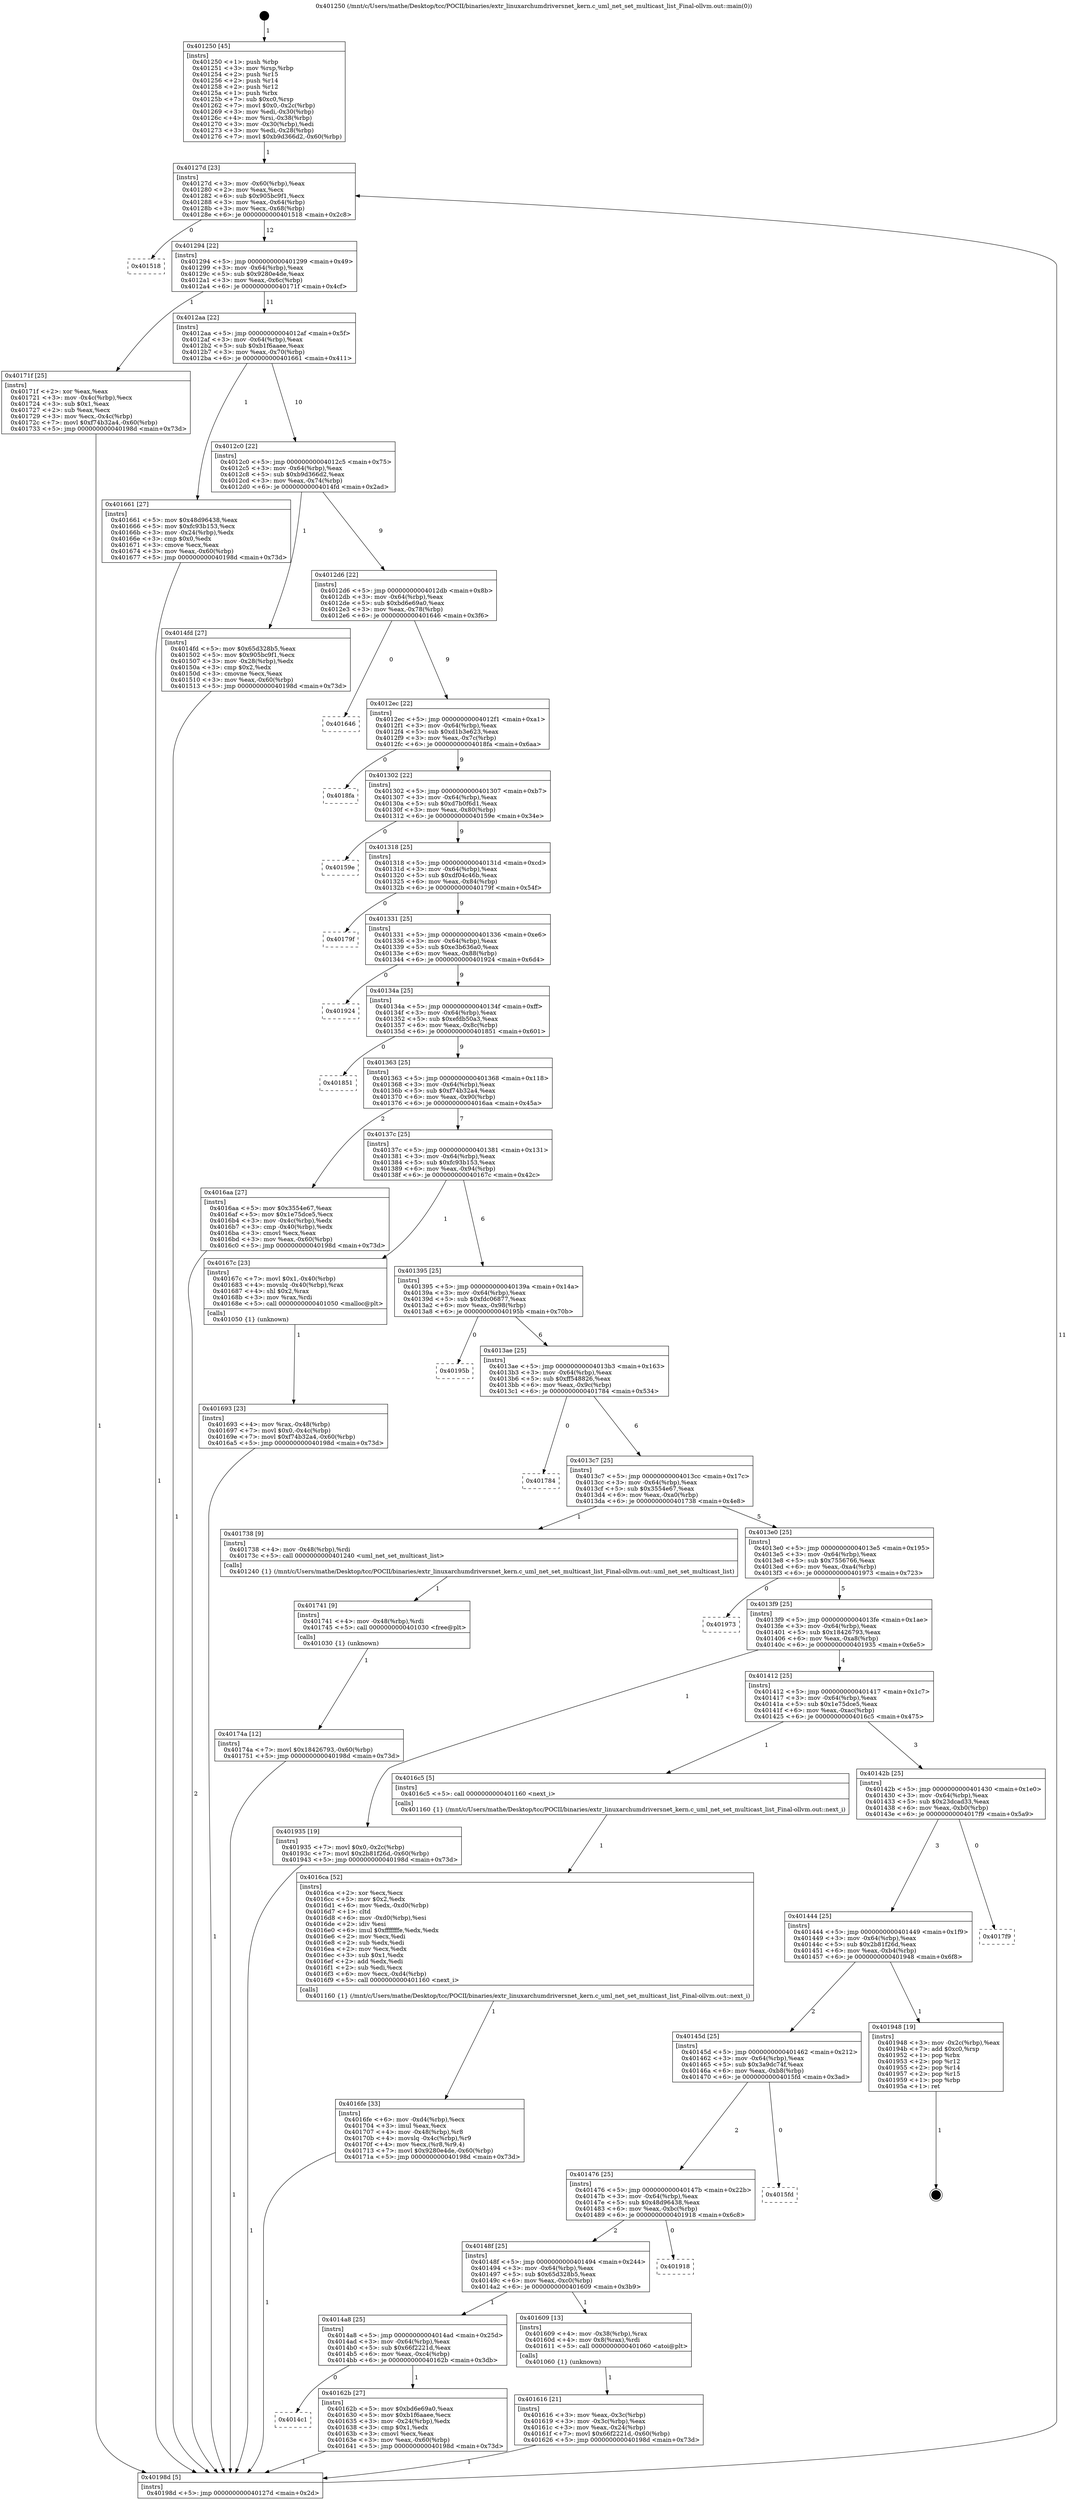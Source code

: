 digraph "0x401250" {
  label = "0x401250 (/mnt/c/Users/mathe/Desktop/tcc/POCII/binaries/extr_linuxarchumdriversnet_kern.c_uml_net_set_multicast_list_Final-ollvm.out::main(0))"
  labelloc = "t"
  node[shape=record]

  Entry [label="",width=0.3,height=0.3,shape=circle,fillcolor=black,style=filled]
  "0x40127d" [label="{
     0x40127d [23]\l
     | [instrs]\l
     &nbsp;&nbsp;0x40127d \<+3\>: mov -0x60(%rbp),%eax\l
     &nbsp;&nbsp;0x401280 \<+2\>: mov %eax,%ecx\l
     &nbsp;&nbsp;0x401282 \<+6\>: sub $0x905bc9f1,%ecx\l
     &nbsp;&nbsp;0x401288 \<+3\>: mov %eax,-0x64(%rbp)\l
     &nbsp;&nbsp;0x40128b \<+3\>: mov %ecx,-0x68(%rbp)\l
     &nbsp;&nbsp;0x40128e \<+6\>: je 0000000000401518 \<main+0x2c8\>\l
  }"]
  "0x401518" [label="{
     0x401518\l
  }", style=dashed]
  "0x401294" [label="{
     0x401294 [22]\l
     | [instrs]\l
     &nbsp;&nbsp;0x401294 \<+5\>: jmp 0000000000401299 \<main+0x49\>\l
     &nbsp;&nbsp;0x401299 \<+3\>: mov -0x64(%rbp),%eax\l
     &nbsp;&nbsp;0x40129c \<+5\>: sub $0x9280e4de,%eax\l
     &nbsp;&nbsp;0x4012a1 \<+3\>: mov %eax,-0x6c(%rbp)\l
     &nbsp;&nbsp;0x4012a4 \<+6\>: je 000000000040171f \<main+0x4cf\>\l
  }"]
  Exit [label="",width=0.3,height=0.3,shape=circle,fillcolor=black,style=filled,peripheries=2]
  "0x40171f" [label="{
     0x40171f [25]\l
     | [instrs]\l
     &nbsp;&nbsp;0x40171f \<+2\>: xor %eax,%eax\l
     &nbsp;&nbsp;0x401721 \<+3\>: mov -0x4c(%rbp),%ecx\l
     &nbsp;&nbsp;0x401724 \<+3\>: sub $0x1,%eax\l
     &nbsp;&nbsp;0x401727 \<+2\>: sub %eax,%ecx\l
     &nbsp;&nbsp;0x401729 \<+3\>: mov %ecx,-0x4c(%rbp)\l
     &nbsp;&nbsp;0x40172c \<+7\>: movl $0xf74b32a4,-0x60(%rbp)\l
     &nbsp;&nbsp;0x401733 \<+5\>: jmp 000000000040198d \<main+0x73d\>\l
  }"]
  "0x4012aa" [label="{
     0x4012aa [22]\l
     | [instrs]\l
     &nbsp;&nbsp;0x4012aa \<+5\>: jmp 00000000004012af \<main+0x5f\>\l
     &nbsp;&nbsp;0x4012af \<+3\>: mov -0x64(%rbp),%eax\l
     &nbsp;&nbsp;0x4012b2 \<+5\>: sub $0xb1f6aaee,%eax\l
     &nbsp;&nbsp;0x4012b7 \<+3\>: mov %eax,-0x70(%rbp)\l
     &nbsp;&nbsp;0x4012ba \<+6\>: je 0000000000401661 \<main+0x411\>\l
  }"]
  "0x40174a" [label="{
     0x40174a [12]\l
     | [instrs]\l
     &nbsp;&nbsp;0x40174a \<+7\>: movl $0x18426793,-0x60(%rbp)\l
     &nbsp;&nbsp;0x401751 \<+5\>: jmp 000000000040198d \<main+0x73d\>\l
  }"]
  "0x401661" [label="{
     0x401661 [27]\l
     | [instrs]\l
     &nbsp;&nbsp;0x401661 \<+5\>: mov $0x48d96438,%eax\l
     &nbsp;&nbsp;0x401666 \<+5\>: mov $0xfc93b153,%ecx\l
     &nbsp;&nbsp;0x40166b \<+3\>: mov -0x24(%rbp),%edx\l
     &nbsp;&nbsp;0x40166e \<+3\>: cmp $0x0,%edx\l
     &nbsp;&nbsp;0x401671 \<+3\>: cmove %ecx,%eax\l
     &nbsp;&nbsp;0x401674 \<+3\>: mov %eax,-0x60(%rbp)\l
     &nbsp;&nbsp;0x401677 \<+5\>: jmp 000000000040198d \<main+0x73d\>\l
  }"]
  "0x4012c0" [label="{
     0x4012c0 [22]\l
     | [instrs]\l
     &nbsp;&nbsp;0x4012c0 \<+5\>: jmp 00000000004012c5 \<main+0x75\>\l
     &nbsp;&nbsp;0x4012c5 \<+3\>: mov -0x64(%rbp),%eax\l
     &nbsp;&nbsp;0x4012c8 \<+5\>: sub $0xb9d366d2,%eax\l
     &nbsp;&nbsp;0x4012cd \<+3\>: mov %eax,-0x74(%rbp)\l
     &nbsp;&nbsp;0x4012d0 \<+6\>: je 00000000004014fd \<main+0x2ad\>\l
  }"]
  "0x401741" [label="{
     0x401741 [9]\l
     | [instrs]\l
     &nbsp;&nbsp;0x401741 \<+4\>: mov -0x48(%rbp),%rdi\l
     &nbsp;&nbsp;0x401745 \<+5\>: call 0000000000401030 \<free@plt\>\l
     | [calls]\l
     &nbsp;&nbsp;0x401030 \{1\} (unknown)\l
  }"]
  "0x4014fd" [label="{
     0x4014fd [27]\l
     | [instrs]\l
     &nbsp;&nbsp;0x4014fd \<+5\>: mov $0x65d328b5,%eax\l
     &nbsp;&nbsp;0x401502 \<+5\>: mov $0x905bc9f1,%ecx\l
     &nbsp;&nbsp;0x401507 \<+3\>: mov -0x28(%rbp),%edx\l
     &nbsp;&nbsp;0x40150a \<+3\>: cmp $0x2,%edx\l
     &nbsp;&nbsp;0x40150d \<+3\>: cmovne %ecx,%eax\l
     &nbsp;&nbsp;0x401510 \<+3\>: mov %eax,-0x60(%rbp)\l
     &nbsp;&nbsp;0x401513 \<+5\>: jmp 000000000040198d \<main+0x73d\>\l
  }"]
  "0x4012d6" [label="{
     0x4012d6 [22]\l
     | [instrs]\l
     &nbsp;&nbsp;0x4012d6 \<+5\>: jmp 00000000004012db \<main+0x8b\>\l
     &nbsp;&nbsp;0x4012db \<+3\>: mov -0x64(%rbp),%eax\l
     &nbsp;&nbsp;0x4012de \<+5\>: sub $0xbd6e69a0,%eax\l
     &nbsp;&nbsp;0x4012e3 \<+3\>: mov %eax,-0x78(%rbp)\l
     &nbsp;&nbsp;0x4012e6 \<+6\>: je 0000000000401646 \<main+0x3f6\>\l
  }"]
  "0x40198d" [label="{
     0x40198d [5]\l
     | [instrs]\l
     &nbsp;&nbsp;0x40198d \<+5\>: jmp 000000000040127d \<main+0x2d\>\l
  }"]
  "0x401250" [label="{
     0x401250 [45]\l
     | [instrs]\l
     &nbsp;&nbsp;0x401250 \<+1\>: push %rbp\l
     &nbsp;&nbsp;0x401251 \<+3\>: mov %rsp,%rbp\l
     &nbsp;&nbsp;0x401254 \<+2\>: push %r15\l
     &nbsp;&nbsp;0x401256 \<+2\>: push %r14\l
     &nbsp;&nbsp;0x401258 \<+2\>: push %r12\l
     &nbsp;&nbsp;0x40125a \<+1\>: push %rbx\l
     &nbsp;&nbsp;0x40125b \<+7\>: sub $0xc0,%rsp\l
     &nbsp;&nbsp;0x401262 \<+7\>: movl $0x0,-0x2c(%rbp)\l
     &nbsp;&nbsp;0x401269 \<+3\>: mov %edi,-0x30(%rbp)\l
     &nbsp;&nbsp;0x40126c \<+4\>: mov %rsi,-0x38(%rbp)\l
     &nbsp;&nbsp;0x401270 \<+3\>: mov -0x30(%rbp),%edi\l
     &nbsp;&nbsp;0x401273 \<+3\>: mov %edi,-0x28(%rbp)\l
     &nbsp;&nbsp;0x401276 \<+7\>: movl $0xb9d366d2,-0x60(%rbp)\l
  }"]
  "0x4016fe" [label="{
     0x4016fe [33]\l
     | [instrs]\l
     &nbsp;&nbsp;0x4016fe \<+6\>: mov -0xd4(%rbp),%ecx\l
     &nbsp;&nbsp;0x401704 \<+3\>: imul %eax,%ecx\l
     &nbsp;&nbsp;0x401707 \<+4\>: mov -0x48(%rbp),%r8\l
     &nbsp;&nbsp;0x40170b \<+4\>: movslq -0x4c(%rbp),%r9\l
     &nbsp;&nbsp;0x40170f \<+4\>: mov %ecx,(%r8,%r9,4)\l
     &nbsp;&nbsp;0x401713 \<+7\>: movl $0x9280e4de,-0x60(%rbp)\l
     &nbsp;&nbsp;0x40171a \<+5\>: jmp 000000000040198d \<main+0x73d\>\l
  }"]
  "0x401646" [label="{
     0x401646\l
  }", style=dashed]
  "0x4012ec" [label="{
     0x4012ec [22]\l
     | [instrs]\l
     &nbsp;&nbsp;0x4012ec \<+5\>: jmp 00000000004012f1 \<main+0xa1\>\l
     &nbsp;&nbsp;0x4012f1 \<+3\>: mov -0x64(%rbp),%eax\l
     &nbsp;&nbsp;0x4012f4 \<+5\>: sub $0xd1b3e623,%eax\l
     &nbsp;&nbsp;0x4012f9 \<+3\>: mov %eax,-0x7c(%rbp)\l
     &nbsp;&nbsp;0x4012fc \<+6\>: je 00000000004018fa \<main+0x6aa\>\l
  }"]
  "0x4016ca" [label="{
     0x4016ca [52]\l
     | [instrs]\l
     &nbsp;&nbsp;0x4016ca \<+2\>: xor %ecx,%ecx\l
     &nbsp;&nbsp;0x4016cc \<+5\>: mov $0x2,%edx\l
     &nbsp;&nbsp;0x4016d1 \<+6\>: mov %edx,-0xd0(%rbp)\l
     &nbsp;&nbsp;0x4016d7 \<+1\>: cltd\l
     &nbsp;&nbsp;0x4016d8 \<+6\>: mov -0xd0(%rbp),%esi\l
     &nbsp;&nbsp;0x4016de \<+2\>: idiv %esi\l
     &nbsp;&nbsp;0x4016e0 \<+6\>: imul $0xfffffffe,%edx,%edx\l
     &nbsp;&nbsp;0x4016e6 \<+2\>: mov %ecx,%edi\l
     &nbsp;&nbsp;0x4016e8 \<+2\>: sub %edx,%edi\l
     &nbsp;&nbsp;0x4016ea \<+2\>: mov %ecx,%edx\l
     &nbsp;&nbsp;0x4016ec \<+3\>: sub $0x1,%edx\l
     &nbsp;&nbsp;0x4016ef \<+2\>: add %edx,%edi\l
     &nbsp;&nbsp;0x4016f1 \<+2\>: sub %edi,%ecx\l
     &nbsp;&nbsp;0x4016f3 \<+6\>: mov %ecx,-0xd4(%rbp)\l
     &nbsp;&nbsp;0x4016f9 \<+5\>: call 0000000000401160 \<next_i\>\l
     | [calls]\l
     &nbsp;&nbsp;0x401160 \{1\} (/mnt/c/Users/mathe/Desktop/tcc/POCII/binaries/extr_linuxarchumdriversnet_kern.c_uml_net_set_multicast_list_Final-ollvm.out::next_i)\l
  }"]
  "0x4018fa" [label="{
     0x4018fa\l
  }", style=dashed]
  "0x401302" [label="{
     0x401302 [22]\l
     | [instrs]\l
     &nbsp;&nbsp;0x401302 \<+5\>: jmp 0000000000401307 \<main+0xb7\>\l
     &nbsp;&nbsp;0x401307 \<+3\>: mov -0x64(%rbp),%eax\l
     &nbsp;&nbsp;0x40130a \<+5\>: sub $0xd7b0f6d1,%eax\l
     &nbsp;&nbsp;0x40130f \<+3\>: mov %eax,-0x80(%rbp)\l
     &nbsp;&nbsp;0x401312 \<+6\>: je 000000000040159e \<main+0x34e\>\l
  }"]
  "0x401693" [label="{
     0x401693 [23]\l
     | [instrs]\l
     &nbsp;&nbsp;0x401693 \<+4\>: mov %rax,-0x48(%rbp)\l
     &nbsp;&nbsp;0x401697 \<+7\>: movl $0x0,-0x4c(%rbp)\l
     &nbsp;&nbsp;0x40169e \<+7\>: movl $0xf74b32a4,-0x60(%rbp)\l
     &nbsp;&nbsp;0x4016a5 \<+5\>: jmp 000000000040198d \<main+0x73d\>\l
  }"]
  "0x40159e" [label="{
     0x40159e\l
  }", style=dashed]
  "0x401318" [label="{
     0x401318 [25]\l
     | [instrs]\l
     &nbsp;&nbsp;0x401318 \<+5\>: jmp 000000000040131d \<main+0xcd\>\l
     &nbsp;&nbsp;0x40131d \<+3\>: mov -0x64(%rbp),%eax\l
     &nbsp;&nbsp;0x401320 \<+5\>: sub $0xdf04c46b,%eax\l
     &nbsp;&nbsp;0x401325 \<+6\>: mov %eax,-0x84(%rbp)\l
     &nbsp;&nbsp;0x40132b \<+6\>: je 000000000040179f \<main+0x54f\>\l
  }"]
  "0x4014c1" [label="{
     0x4014c1\l
  }", style=dashed]
  "0x40179f" [label="{
     0x40179f\l
  }", style=dashed]
  "0x401331" [label="{
     0x401331 [25]\l
     | [instrs]\l
     &nbsp;&nbsp;0x401331 \<+5\>: jmp 0000000000401336 \<main+0xe6\>\l
     &nbsp;&nbsp;0x401336 \<+3\>: mov -0x64(%rbp),%eax\l
     &nbsp;&nbsp;0x401339 \<+5\>: sub $0xe3b636a0,%eax\l
     &nbsp;&nbsp;0x40133e \<+6\>: mov %eax,-0x88(%rbp)\l
     &nbsp;&nbsp;0x401344 \<+6\>: je 0000000000401924 \<main+0x6d4\>\l
  }"]
  "0x40162b" [label="{
     0x40162b [27]\l
     | [instrs]\l
     &nbsp;&nbsp;0x40162b \<+5\>: mov $0xbd6e69a0,%eax\l
     &nbsp;&nbsp;0x401630 \<+5\>: mov $0xb1f6aaee,%ecx\l
     &nbsp;&nbsp;0x401635 \<+3\>: mov -0x24(%rbp),%edx\l
     &nbsp;&nbsp;0x401638 \<+3\>: cmp $0x1,%edx\l
     &nbsp;&nbsp;0x40163b \<+3\>: cmovl %ecx,%eax\l
     &nbsp;&nbsp;0x40163e \<+3\>: mov %eax,-0x60(%rbp)\l
     &nbsp;&nbsp;0x401641 \<+5\>: jmp 000000000040198d \<main+0x73d\>\l
  }"]
  "0x401924" [label="{
     0x401924\l
  }", style=dashed]
  "0x40134a" [label="{
     0x40134a [25]\l
     | [instrs]\l
     &nbsp;&nbsp;0x40134a \<+5\>: jmp 000000000040134f \<main+0xff\>\l
     &nbsp;&nbsp;0x40134f \<+3\>: mov -0x64(%rbp),%eax\l
     &nbsp;&nbsp;0x401352 \<+5\>: sub $0xefdb50a3,%eax\l
     &nbsp;&nbsp;0x401357 \<+6\>: mov %eax,-0x8c(%rbp)\l
     &nbsp;&nbsp;0x40135d \<+6\>: je 0000000000401851 \<main+0x601\>\l
  }"]
  "0x401616" [label="{
     0x401616 [21]\l
     | [instrs]\l
     &nbsp;&nbsp;0x401616 \<+3\>: mov %eax,-0x3c(%rbp)\l
     &nbsp;&nbsp;0x401619 \<+3\>: mov -0x3c(%rbp),%eax\l
     &nbsp;&nbsp;0x40161c \<+3\>: mov %eax,-0x24(%rbp)\l
     &nbsp;&nbsp;0x40161f \<+7\>: movl $0x66f2221d,-0x60(%rbp)\l
     &nbsp;&nbsp;0x401626 \<+5\>: jmp 000000000040198d \<main+0x73d\>\l
  }"]
  "0x401851" [label="{
     0x401851\l
  }", style=dashed]
  "0x401363" [label="{
     0x401363 [25]\l
     | [instrs]\l
     &nbsp;&nbsp;0x401363 \<+5\>: jmp 0000000000401368 \<main+0x118\>\l
     &nbsp;&nbsp;0x401368 \<+3\>: mov -0x64(%rbp),%eax\l
     &nbsp;&nbsp;0x40136b \<+5\>: sub $0xf74b32a4,%eax\l
     &nbsp;&nbsp;0x401370 \<+6\>: mov %eax,-0x90(%rbp)\l
     &nbsp;&nbsp;0x401376 \<+6\>: je 00000000004016aa \<main+0x45a\>\l
  }"]
  "0x4014a8" [label="{
     0x4014a8 [25]\l
     | [instrs]\l
     &nbsp;&nbsp;0x4014a8 \<+5\>: jmp 00000000004014ad \<main+0x25d\>\l
     &nbsp;&nbsp;0x4014ad \<+3\>: mov -0x64(%rbp),%eax\l
     &nbsp;&nbsp;0x4014b0 \<+5\>: sub $0x66f2221d,%eax\l
     &nbsp;&nbsp;0x4014b5 \<+6\>: mov %eax,-0xc4(%rbp)\l
     &nbsp;&nbsp;0x4014bb \<+6\>: je 000000000040162b \<main+0x3db\>\l
  }"]
  "0x4016aa" [label="{
     0x4016aa [27]\l
     | [instrs]\l
     &nbsp;&nbsp;0x4016aa \<+5\>: mov $0x3554e67,%eax\l
     &nbsp;&nbsp;0x4016af \<+5\>: mov $0x1e75dce5,%ecx\l
     &nbsp;&nbsp;0x4016b4 \<+3\>: mov -0x4c(%rbp),%edx\l
     &nbsp;&nbsp;0x4016b7 \<+3\>: cmp -0x40(%rbp),%edx\l
     &nbsp;&nbsp;0x4016ba \<+3\>: cmovl %ecx,%eax\l
     &nbsp;&nbsp;0x4016bd \<+3\>: mov %eax,-0x60(%rbp)\l
     &nbsp;&nbsp;0x4016c0 \<+5\>: jmp 000000000040198d \<main+0x73d\>\l
  }"]
  "0x40137c" [label="{
     0x40137c [25]\l
     | [instrs]\l
     &nbsp;&nbsp;0x40137c \<+5\>: jmp 0000000000401381 \<main+0x131\>\l
     &nbsp;&nbsp;0x401381 \<+3\>: mov -0x64(%rbp),%eax\l
     &nbsp;&nbsp;0x401384 \<+5\>: sub $0xfc93b153,%eax\l
     &nbsp;&nbsp;0x401389 \<+6\>: mov %eax,-0x94(%rbp)\l
     &nbsp;&nbsp;0x40138f \<+6\>: je 000000000040167c \<main+0x42c\>\l
  }"]
  "0x401609" [label="{
     0x401609 [13]\l
     | [instrs]\l
     &nbsp;&nbsp;0x401609 \<+4\>: mov -0x38(%rbp),%rax\l
     &nbsp;&nbsp;0x40160d \<+4\>: mov 0x8(%rax),%rdi\l
     &nbsp;&nbsp;0x401611 \<+5\>: call 0000000000401060 \<atoi@plt\>\l
     | [calls]\l
     &nbsp;&nbsp;0x401060 \{1\} (unknown)\l
  }"]
  "0x40167c" [label="{
     0x40167c [23]\l
     | [instrs]\l
     &nbsp;&nbsp;0x40167c \<+7\>: movl $0x1,-0x40(%rbp)\l
     &nbsp;&nbsp;0x401683 \<+4\>: movslq -0x40(%rbp),%rax\l
     &nbsp;&nbsp;0x401687 \<+4\>: shl $0x2,%rax\l
     &nbsp;&nbsp;0x40168b \<+3\>: mov %rax,%rdi\l
     &nbsp;&nbsp;0x40168e \<+5\>: call 0000000000401050 \<malloc@plt\>\l
     | [calls]\l
     &nbsp;&nbsp;0x401050 \{1\} (unknown)\l
  }"]
  "0x401395" [label="{
     0x401395 [25]\l
     | [instrs]\l
     &nbsp;&nbsp;0x401395 \<+5\>: jmp 000000000040139a \<main+0x14a\>\l
     &nbsp;&nbsp;0x40139a \<+3\>: mov -0x64(%rbp),%eax\l
     &nbsp;&nbsp;0x40139d \<+5\>: sub $0xfdc06877,%eax\l
     &nbsp;&nbsp;0x4013a2 \<+6\>: mov %eax,-0x98(%rbp)\l
     &nbsp;&nbsp;0x4013a8 \<+6\>: je 000000000040195b \<main+0x70b\>\l
  }"]
  "0x40148f" [label="{
     0x40148f [25]\l
     | [instrs]\l
     &nbsp;&nbsp;0x40148f \<+5\>: jmp 0000000000401494 \<main+0x244\>\l
     &nbsp;&nbsp;0x401494 \<+3\>: mov -0x64(%rbp),%eax\l
     &nbsp;&nbsp;0x401497 \<+5\>: sub $0x65d328b5,%eax\l
     &nbsp;&nbsp;0x40149c \<+6\>: mov %eax,-0xc0(%rbp)\l
     &nbsp;&nbsp;0x4014a2 \<+6\>: je 0000000000401609 \<main+0x3b9\>\l
  }"]
  "0x40195b" [label="{
     0x40195b\l
  }", style=dashed]
  "0x4013ae" [label="{
     0x4013ae [25]\l
     | [instrs]\l
     &nbsp;&nbsp;0x4013ae \<+5\>: jmp 00000000004013b3 \<main+0x163\>\l
     &nbsp;&nbsp;0x4013b3 \<+3\>: mov -0x64(%rbp),%eax\l
     &nbsp;&nbsp;0x4013b6 \<+5\>: sub $0xff548826,%eax\l
     &nbsp;&nbsp;0x4013bb \<+6\>: mov %eax,-0x9c(%rbp)\l
     &nbsp;&nbsp;0x4013c1 \<+6\>: je 0000000000401784 \<main+0x534\>\l
  }"]
  "0x401918" [label="{
     0x401918\l
  }", style=dashed]
  "0x401784" [label="{
     0x401784\l
  }", style=dashed]
  "0x4013c7" [label="{
     0x4013c7 [25]\l
     | [instrs]\l
     &nbsp;&nbsp;0x4013c7 \<+5\>: jmp 00000000004013cc \<main+0x17c\>\l
     &nbsp;&nbsp;0x4013cc \<+3\>: mov -0x64(%rbp),%eax\l
     &nbsp;&nbsp;0x4013cf \<+5\>: sub $0x3554e67,%eax\l
     &nbsp;&nbsp;0x4013d4 \<+6\>: mov %eax,-0xa0(%rbp)\l
     &nbsp;&nbsp;0x4013da \<+6\>: je 0000000000401738 \<main+0x4e8\>\l
  }"]
  "0x401476" [label="{
     0x401476 [25]\l
     | [instrs]\l
     &nbsp;&nbsp;0x401476 \<+5\>: jmp 000000000040147b \<main+0x22b\>\l
     &nbsp;&nbsp;0x40147b \<+3\>: mov -0x64(%rbp),%eax\l
     &nbsp;&nbsp;0x40147e \<+5\>: sub $0x48d96438,%eax\l
     &nbsp;&nbsp;0x401483 \<+6\>: mov %eax,-0xbc(%rbp)\l
     &nbsp;&nbsp;0x401489 \<+6\>: je 0000000000401918 \<main+0x6c8\>\l
  }"]
  "0x401738" [label="{
     0x401738 [9]\l
     | [instrs]\l
     &nbsp;&nbsp;0x401738 \<+4\>: mov -0x48(%rbp),%rdi\l
     &nbsp;&nbsp;0x40173c \<+5\>: call 0000000000401240 \<uml_net_set_multicast_list\>\l
     | [calls]\l
     &nbsp;&nbsp;0x401240 \{1\} (/mnt/c/Users/mathe/Desktop/tcc/POCII/binaries/extr_linuxarchumdriversnet_kern.c_uml_net_set_multicast_list_Final-ollvm.out::uml_net_set_multicast_list)\l
  }"]
  "0x4013e0" [label="{
     0x4013e0 [25]\l
     | [instrs]\l
     &nbsp;&nbsp;0x4013e0 \<+5\>: jmp 00000000004013e5 \<main+0x195\>\l
     &nbsp;&nbsp;0x4013e5 \<+3\>: mov -0x64(%rbp),%eax\l
     &nbsp;&nbsp;0x4013e8 \<+5\>: sub $0x7556766,%eax\l
     &nbsp;&nbsp;0x4013ed \<+6\>: mov %eax,-0xa4(%rbp)\l
     &nbsp;&nbsp;0x4013f3 \<+6\>: je 0000000000401973 \<main+0x723\>\l
  }"]
  "0x4015fd" [label="{
     0x4015fd\l
  }", style=dashed]
  "0x401973" [label="{
     0x401973\l
  }", style=dashed]
  "0x4013f9" [label="{
     0x4013f9 [25]\l
     | [instrs]\l
     &nbsp;&nbsp;0x4013f9 \<+5\>: jmp 00000000004013fe \<main+0x1ae\>\l
     &nbsp;&nbsp;0x4013fe \<+3\>: mov -0x64(%rbp),%eax\l
     &nbsp;&nbsp;0x401401 \<+5\>: sub $0x18426793,%eax\l
     &nbsp;&nbsp;0x401406 \<+6\>: mov %eax,-0xa8(%rbp)\l
     &nbsp;&nbsp;0x40140c \<+6\>: je 0000000000401935 \<main+0x6e5\>\l
  }"]
  "0x40145d" [label="{
     0x40145d [25]\l
     | [instrs]\l
     &nbsp;&nbsp;0x40145d \<+5\>: jmp 0000000000401462 \<main+0x212\>\l
     &nbsp;&nbsp;0x401462 \<+3\>: mov -0x64(%rbp),%eax\l
     &nbsp;&nbsp;0x401465 \<+5\>: sub $0x3a9dc74f,%eax\l
     &nbsp;&nbsp;0x40146a \<+6\>: mov %eax,-0xb8(%rbp)\l
     &nbsp;&nbsp;0x401470 \<+6\>: je 00000000004015fd \<main+0x3ad\>\l
  }"]
  "0x401935" [label="{
     0x401935 [19]\l
     | [instrs]\l
     &nbsp;&nbsp;0x401935 \<+7\>: movl $0x0,-0x2c(%rbp)\l
     &nbsp;&nbsp;0x40193c \<+7\>: movl $0x2b81f26d,-0x60(%rbp)\l
     &nbsp;&nbsp;0x401943 \<+5\>: jmp 000000000040198d \<main+0x73d\>\l
  }"]
  "0x401412" [label="{
     0x401412 [25]\l
     | [instrs]\l
     &nbsp;&nbsp;0x401412 \<+5\>: jmp 0000000000401417 \<main+0x1c7\>\l
     &nbsp;&nbsp;0x401417 \<+3\>: mov -0x64(%rbp),%eax\l
     &nbsp;&nbsp;0x40141a \<+5\>: sub $0x1e75dce5,%eax\l
     &nbsp;&nbsp;0x40141f \<+6\>: mov %eax,-0xac(%rbp)\l
     &nbsp;&nbsp;0x401425 \<+6\>: je 00000000004016c5 \<main+0x475\>\l
  }"]
  "0x401948" [label="{
     0x401948 [19]\l
     | [instrs]\l
     &nbsp;&nbsp;0x401948 \<+3\>: mov -0x2c(%rbp),%eax\l
     &nbsp;&nbsp;0x40194b \<+7\>: add $0xc0,%rsp\l
     &nbsp;&nbsp;0x401952 \<+1\>: pop %rbx\l
     &nbsp;&nbsp;0x401953 \<+2\>: pop %r12\l
     &nbsp;&nbsp;0x401955 \<+2\>: pop %r14\l
     &nbsp;&nbsp;0x401957 \<+2\>: pop %r15\l
     &nbsp;&nbsp;0x401959 \<+1\>: pop %rbp\l
     &nbsp;&nbsp;0x40195a \<+1\>: ret\l
  }"]
  "0x4016c5" [label="{
     0x4016c5 [5]\l
     | [instrs]\l
     &nbsp;&nbsp;0x4016c5 \<+5\>: call 0000000000401160 \<next_i\>\l
     | [calls]\l
     &nbsp;&nbsp;0x401160 \{1\} (/mnt/c/Users/mathe/Desktop/tcc/POCII/binaries/extr_linuxarchumdriversnet_kern.c_uml_net_set_multicast_list_Final-ollvm.out::next_i)\l
  }"]
  "0x40142b" [label="{
     0x40142b [25]\l
     | [instrs]\l
     &nbsp;&nbsp;0x40142b \<+5\>: jmp 0000000000401430 \<main+0x1e0\>\l
     &nbsp;&nbsp;0x401430 \<+3\>: mov -0x64(%rbp),%eax\l
     &nbsp;&nbsp;0x401433 \<+5\>: sub $0x23dcad33,%eax\l
     &nbsp;&nbsp;0x401438 \<+6\>: mov %eax,-0xb0(%rbp)\l
     &nbsp;&nbsp;0x40143e \<+6\>: je 00000000004017f9 \<main+0x5a9\>\l
  }"]
  "0x401444" [label="{
     0x401444 [25]\l
     | [instrs]\l
     &nbsp;&nbsp;0x401444 \<+5\>: jmp 0000000000401449 \<main+0x1f9\>\l
     &nbsp;&nbsp;0x401449 \<+3\>: mov -0x64(%rbp),%eax\l
     &nbsp;&nbsp;0x40144c \<+5\>: sub $0x2b81f26d,%eax\l
     &nbsp;&nbsp;0x401451 \<+6\>: mov %eax,-0xb4(%rbp)\l
     &nbsp;&nbsp;0x401457 \<+6\>: je 0000000000401948 \<main+0x6f8\>\l
  }"]
  "0x4017f9" [label="{
     0x4017f9\l
  }", style=dashed]
  Entry -> "0x401250" [label=" 1"]
  "0x40127d" -> "0x401518" [label=" 0"]
  "0x40127d" -> "0x401294" [label=" 12"]
  "0x401948" -> Exit [label=" 1"]
  "0x401294" -> "0x40171f" [label=" 1"]
  "0x401294" -> "0x4012aa" [label=" 11"]
  "0x401935" -> "0x40198d" [label=" 1"]
  "0x4012aa" -> "0x401661" [label=" 1"]
  "0x4012aa" -> "0x4012c0" [label=" 10"]
  "0x40174a" -> "0x40198d" [label=" 1"]
  "0x4012c0" -> "0x4014fd" [label=" 1"]
  "0x4012c0" -> "0x4012d6" [label=" 9"]
  "0x4014fd" -> "0x40198d" [label=" 1"]
  "0x401250" -> "0x40127d" [label=" 1"]
  "0x40198d" -> "0x40127d" [label=" 11"]
  "0x401741" -> "0x40174a" [label=" 1"]
  "0x4012d6" -> "0x401646" [label=" 0"]
  "0x4012d6" -> "0x4012ec" [label=" 9"]
  "0x401738" -> "0x401741" [label=" 1"]
  "0x4012ec" -> "0x4018fa" [label=" 0"]
  "0x4012ec" -> "0x401302" [label=" 9"]
  "0x40171f" -> "0x40198d" [label=" 1"]
  "0x401302" -> "0x40159e" [label=" 0"]
  "0x401302" -> "0x401318" [label=" 9"]
  "0x4016fe" -> "0x40198d" [label=" 1"]
  "0x401318" -> "0x40179f" [label=" 0"]
  "0x401318" -> "0x401331" [label=" 9"]
  "0x4016ca" -> "0x4016fe" [label=" 1"]
  "0x401331" -> "0x401924" [label=" 0"]
  "0x401331" -> "0x40134a" [label=" 9"]
  "0x4016c5" -> "0x4016ca" [label=" 1"]
  "0x40134a" -> "0x401851" [label=" 0"]
  "0x40134a" -> "0x401363" [label=" 9"]
  "0x401693" -> "0x40198d" [label=" 1"]
  "0x401363" -> "0x4016aa" [label=" 2"]
  "0x401363" -> "0x40137c" [label=" 7"]
  "0x40167c" -> "0x401693" [label=" 1"]
  "0x40137c" -> "0x40167c" [label=" 1"]
  "0x40137c" -> "0x401395" [label=" 6"]
  "0x401661" -> "0x40198d" [label=" 1"]
  "0x401395" -> "0x40195b" [label=" 0"]
  "0x401395" -> "0x4013ae" [label=" 6"]
  "0x4014a8" -> "0x4014c1" [label=" 0"]
  "0x4013ae" -> "0x401784" [label=" 0"]
  "0x4013ae" -> "0x4013c7" [label=" 6"]
  "0x4014a8" -> "0x40162b" [label=" 1"]
  "0x4013c7" -> "0x401738" [label=" 1"]
  "0x4013c7" -> "0x4013e0" [label=" 5"]
  "0x401616" -> "0x40198d" [label=" 1"]
  "0x4013e0" -> "0x401973" [label=" 0"]
  "0x4013e0" -> "0x4013f9" [label=" 5"]
  "0x401609" -> "0x401616" [label=" 1"]
  "0x4013f9" -> "0x401935" [label=" 1"]
  "0x4013f9" -> "0x401412" [label=" 4"]
  "0x40148f" -> "0x401609" [label=" 1"]
  "0x401412" -> "0x4016c5" [label=" 1"]
  "0x401412" -> "0x40142b" [label=" 3"]
  "0x40162b" -> "0x40198d" [label=" 1"]
  "0x40142b" -> "0x4017f9" [label=" 0"]
  "0x40142b" -> "0x401444" [label=" 3"]
  "0x401476" -> "0x40148f" [label=" 2"]
  "0x401444" -> "0x401948" [label=" 1"]
  "0x401444" -> "0x40145d" [label=" 2"]
  "0x40148f" -> "0x4014a8" [label=" 1"]
  "0x40145d" -> "0x4015fd" [label=" 0"]
  "0x40145d" -> "0x401476" [label=" 2"]
  "0x4016aa" -> "0x40198d" [label=" 2"]
  "0x401476" -> "0x401918" [label=" 0"]
}
